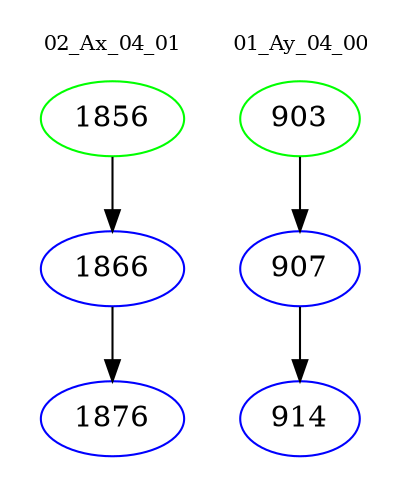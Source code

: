 digraph{
subgraph cluster_0 {
color = white
label = "02_Ax_04_01";
fontsize=10;
T0_1856 [label="1856", color="green"]
T0_1856 -> T0_1866 [color="black"]
T0_1866 [label="1866", color="blue"]
T0_1866 -> T0_1876 [color="black"]
T0_1876 [label="1876", color="blue"]
}
subgraph cluster_1 {
color = white
label = "01_Ay_04_00";
fontsize=10;
T1_903 [label="903", color="green"]
T1_903 -> T1_907 [color="black"]
T1_907 [label="907", color="blue"]
T1_907 -> T1_914 [color="black"]
T1_914 [label="914", color="blue"]
}
}
